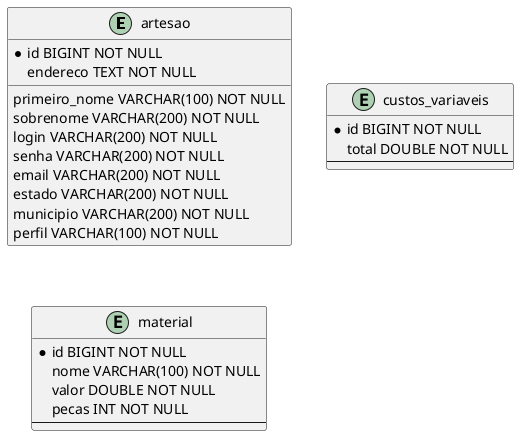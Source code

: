 @startuml Banco

entity artesao {
    *id BIGINT NOT NULL
    primeiro_nome VARCHAR(100) NOT NULL
    sobrenome VARCHAR(200) NOT NULL
    login VARCHAR(200) NOT NULL
    senha VARCHAR(200) NOT NULL
    email VARCHAR(200) NOT NULL
    endereco TEXT NOT NULL
    estado VARCHAR(200) NOT NULL
    municipio VARCHAR(200) NOT NULL
    perfil VARCHAR(100) NOT NULL
}

entity custos_variaveis {
    *id BIGINT NOT NULL
    total DOUBLE NOT NULL
    --
}

entity material {
    *id BIGINT NOT NULL
    nome VARCHAR(100) NOT NULL
    valor DOUBLE NOT NULL
    pecas INT NOT NULL
    --
}

@enduml
